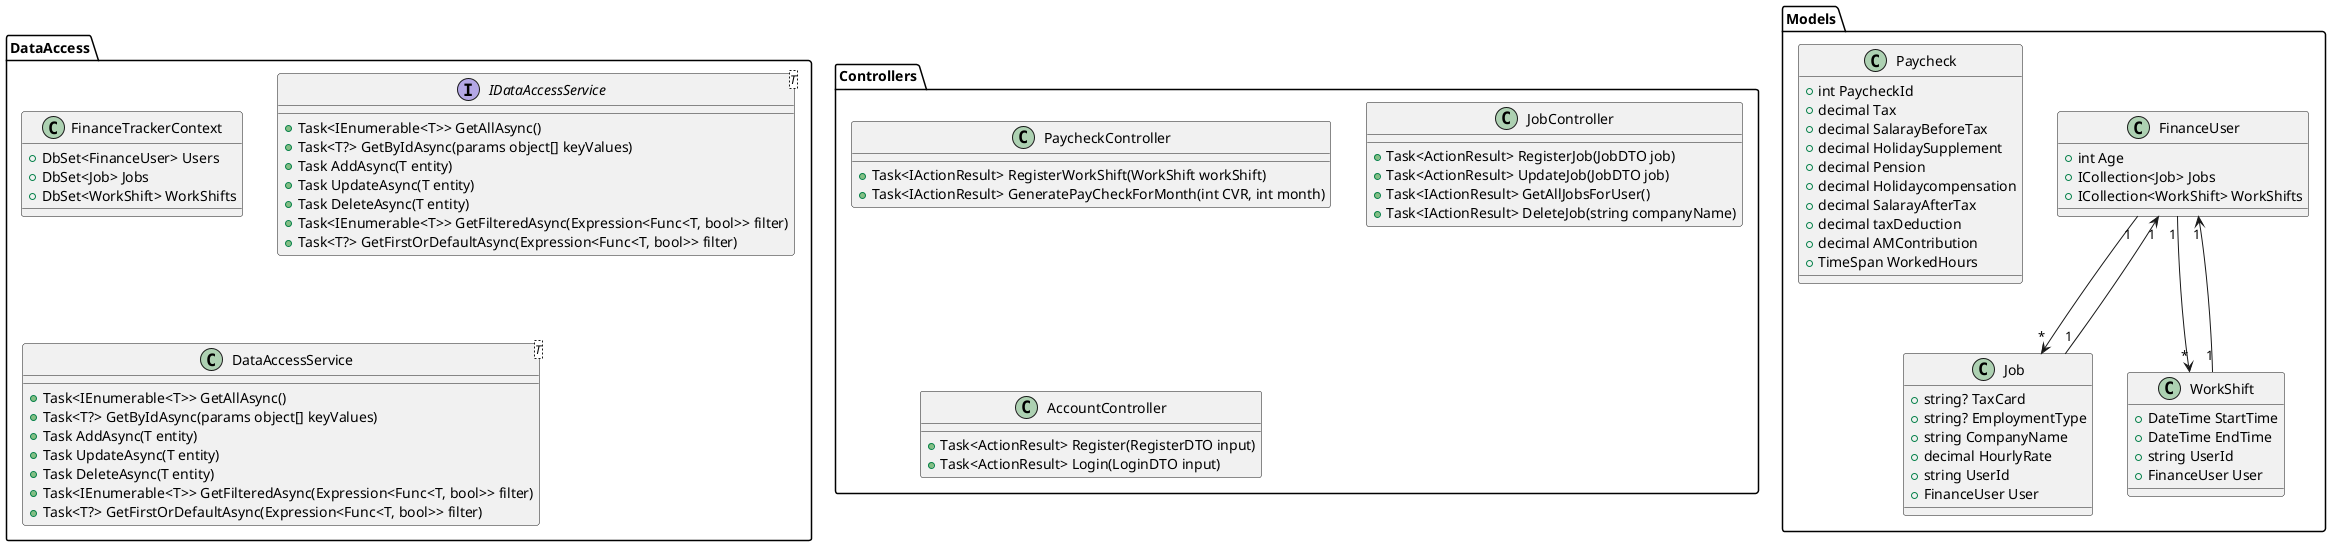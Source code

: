 @startuml

package Models {
    class FinanceUser {
        + int Age
        + ICollection<Job> Jobs
        + ICollection<WorkShift> WorkShifts
    }

    class Job {
        + string? TaxCard
        + string? EmploymentType
        + string CompanyName
        + decimal HourlyRate
        + string UserId
        + FinanceUser User
    }

    class WorkShift {
        + DateTime StartTime
        + DateTime EndTime
        + string UserId
        + FinanceUser User
    }

    class Paycheck {
        + int PaycheckId
        + decimal Tax
        + decimal SalarayBeforeTax
        + decimal HolidaySupplement
        + decimal Pension
        + decimal Holidaycompensation
        + decimal SalarayAfterTax
        + decimal taxDeduction
        + decimal AMContribution
        + TimeSpan WorkedHours
    }
}

package DataAccess {
    class FinanceTrackerContext {
        + DbSet<FinanceUser> Users
        + DbSet<Job> Jobs
        + DbSet<WorkShift> WorkShifts
    }

    interface IDataAccessService<T> {
        + Task<IEnumerable<T>> GetAllAsync()
        + Task<T?> GetByIdAsync(params object[] keyValues)
        + Task AddAsync(T entity)
        + Task UpdateAsync(T entity)
        + Task DeleteAsync(T entity)
        + Task<IEnumerable<T>> GetFilteredAsync(Expression<Func<T, bool>> filter)
        + Task<T?> GetFirstOrDefaultAsync(Expression<Func<T, bool>> filter)
    }

    class DataAccessService<T> {
        + Task<IEnumerable<T>> GetAllAsync()
        + Task<T?> GetByIdAsync(params object[] keyValues)
        + Task AddAsync(T entity)
        + Task UpdateAsync(T entity)
        + Task DeleteAsync(T entity)
        + Task<IEnumerable<T>> GetFilteredAsync(Expression<Func<T, bool>> filter)
        + Task<T?> GetFirstOrDefaultAsync(Expression<Func<T, bool>> filter)
    }
}

package Controllers {
    class PaycheckController {
        + Task<IActionResult> RegisterWorkShift(WorkShift workShift)
        + Task<IActionResult> GeneratePayCheckForMonth(int CVR, int month)
    }

    class JobController {
        + Task<ActionResult> RegisterJob(JobDTO job)
        + Task<ActionResult> UpdateJob(JobDTO job)
        + Task<IActionResult> GetAllJobsForUser()
        + Task<IActionResult> DeleteJob(string companyName)
    }

    class AccountController {
        + Task<ActionResult> Register(RegisterDTO input)
        + Task<ActionResult> Login(LoginDTO input)
    }
}

FinanceUser "1" --> "*" Job
FinanceUser "1" --> "*" WorkShift
Job "1" --> "1" FinanceUser
WorkShift "1" --> "1" FinanceUser

@enduml